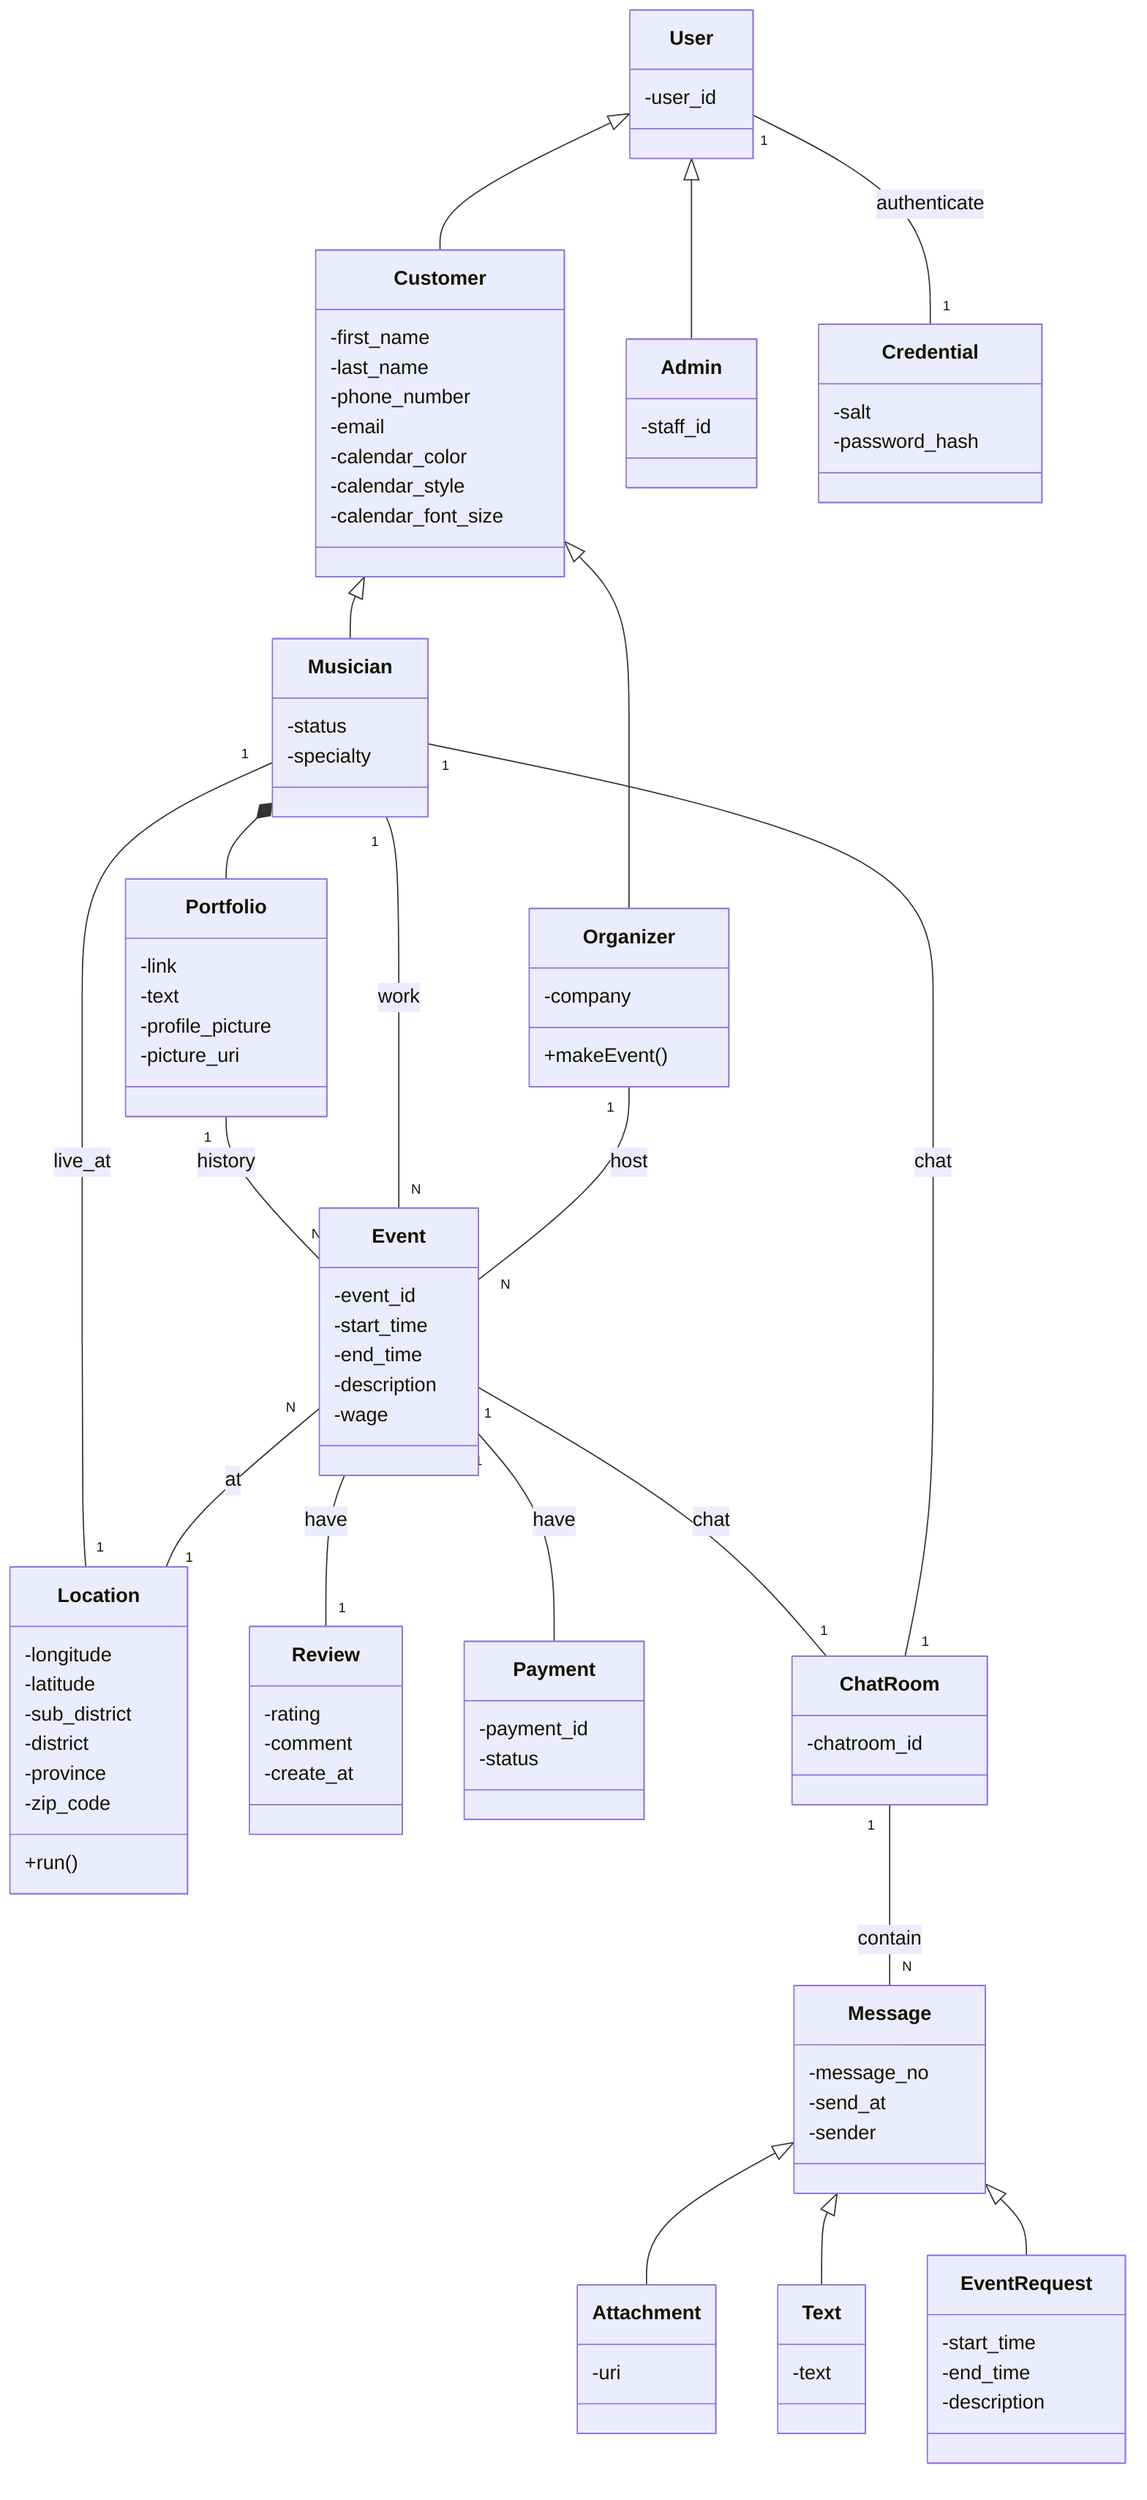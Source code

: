 classDiagram

    User <|-- Customer
    User <|-- Admin
    Customer <|-- Musician
    Customer <|-- Organizer

    class User {
        -user_id
    }
    
    class Admin {
        -staff_id
    }

    class Customer {
        -first_name
        -last_name
        -phone_number
        -email
        -calendar_color
        -calendar_style
        -calendar_font_size
    }

    class Musician {
        -status
        -specialty
    }

    class Credential {
        -salt
        -password_hash
    }
    User "1" -- "1" Credential: authenticate

    class Portfolio {
        -link
        -text
        -profile_picture
        -picture_uri
    }
    Musician *-- Portfolio
    Portfolio "1" -- "N" Event: history


    class Organizer {
        -company
        +makeEvent()
    }

    class Event {
        -event_id
        -start_time
        -end_time
        -description
        -wage
    }

    Musician "1" -- "1" Location: live_at
    Musician "1" -- "N" Event: work
    Event "N" -- "1" Location: at
    Organizer "1" -- "N" Event: host
    
    class Location {
        -longitude
        -latitude
        -sub_district
        -district
        -province
        -zip_code
        +run()
    }

    class Review {
        -rating
        -comment
        -create_at
    }

    class Payment {
        -payment_id
        -status
    }

    Event "_" -- "1" Review: have
    Event "1" -- "_" Payment: have

    Message <|-- Attachment
    Message <|-- Text
    Message <|-- EventRequest

    class Message {
        -message_no
        -send_at
        -sender
    }

    class Attachment {
        -uri
    }

    class Text {
        -text
    }

    class EventRequest {
        -start_time
        -end_time
        -description
    }

    class ChatRoom {
        -chatroom_id
    }
    
    ChatRoom "1" -- "N" Message: contain
    Event "1" -- "1" ChatRoom: chat
    Musician "1" -- "1" ChatRoom: chat